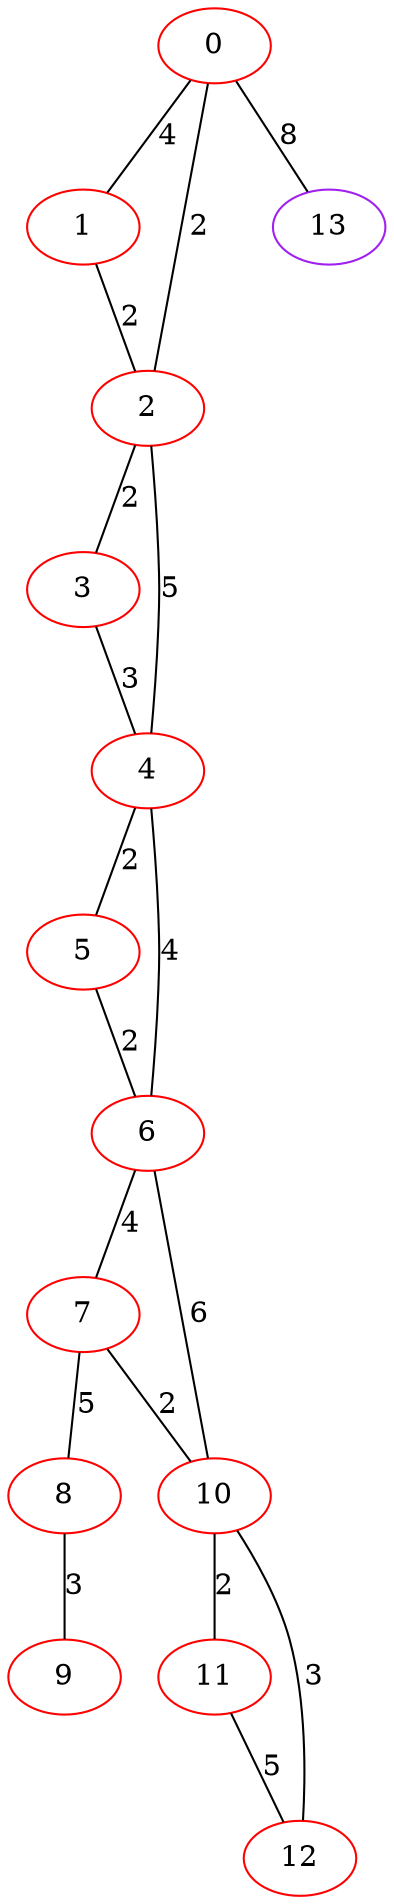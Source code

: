 graph "" {
0 [color=red, weight=1];
1 [color=red, weight=1];
2 [color=red, weight=1];
3 [color=red, weight=1];
4 [color=red, weight=1];
5 [color=red, weight=1];
6 [color=red, weight=1];
7 [color=red, weight=1];
8 [color=red, weight=1];
9 [color=red, weight=1];
10 [color=red, weight=1];
11 [color=red, weight=1];
12 [color=red, weight=1];
13 [color=purple, weight=4];
0 -- 1  [key=0, label=4];
0 -- 2  [key=0, label=2];
0 -- 13  [key=0, label=8];
1 -- 2  [key=0, label=2];
2 -- 3  [key=0, label=2];
2 -- 4  [key=0, label=5];
3 -- 4  [key=0, label=3];
4 -- 5  [key=0, label=2];
4 -- 6  [key=0, label=4];
5 -- 6  [key=0, label=2];
6 -- 10  [key=0, label=6];
6 -- 7  [key=0, label=4];
7 -- 8  [key=0, label=5];
7 -- 10  [key=0, label=2];
8 -- 9  [key=0, label=3];
10 -- 11  [key=0, label=2];
10 -- 12  [key=0, label=3];
11 -- 12  [key=0, label=5];
}
